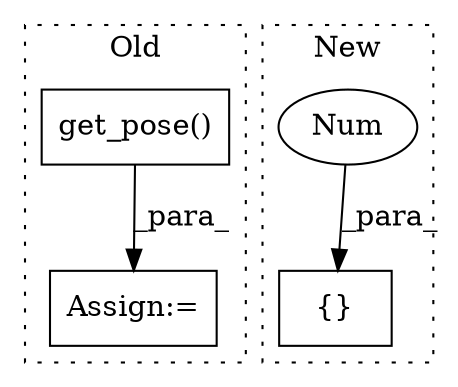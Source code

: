 digraph G {
subgraph cluster0 {
1 [label="get_pose()" a="75" s="650,691" l="26,1" shape="box"];
4 [label="Assign:=" a="68" s="973" l="3" shape="box"];
label = "Old";
style="dotted";
}
subgraph cluster1 {
2 [label="{}" a="59" s="667,678" l="1,0" shape="box"];
3 [label="Num" a="76" s="668" l="1" shape="ellipse"];
label = "New";
style="dotted";
}
1 -> 4 [label="_para_"];
3 -> 2 [label="_para_"];
}